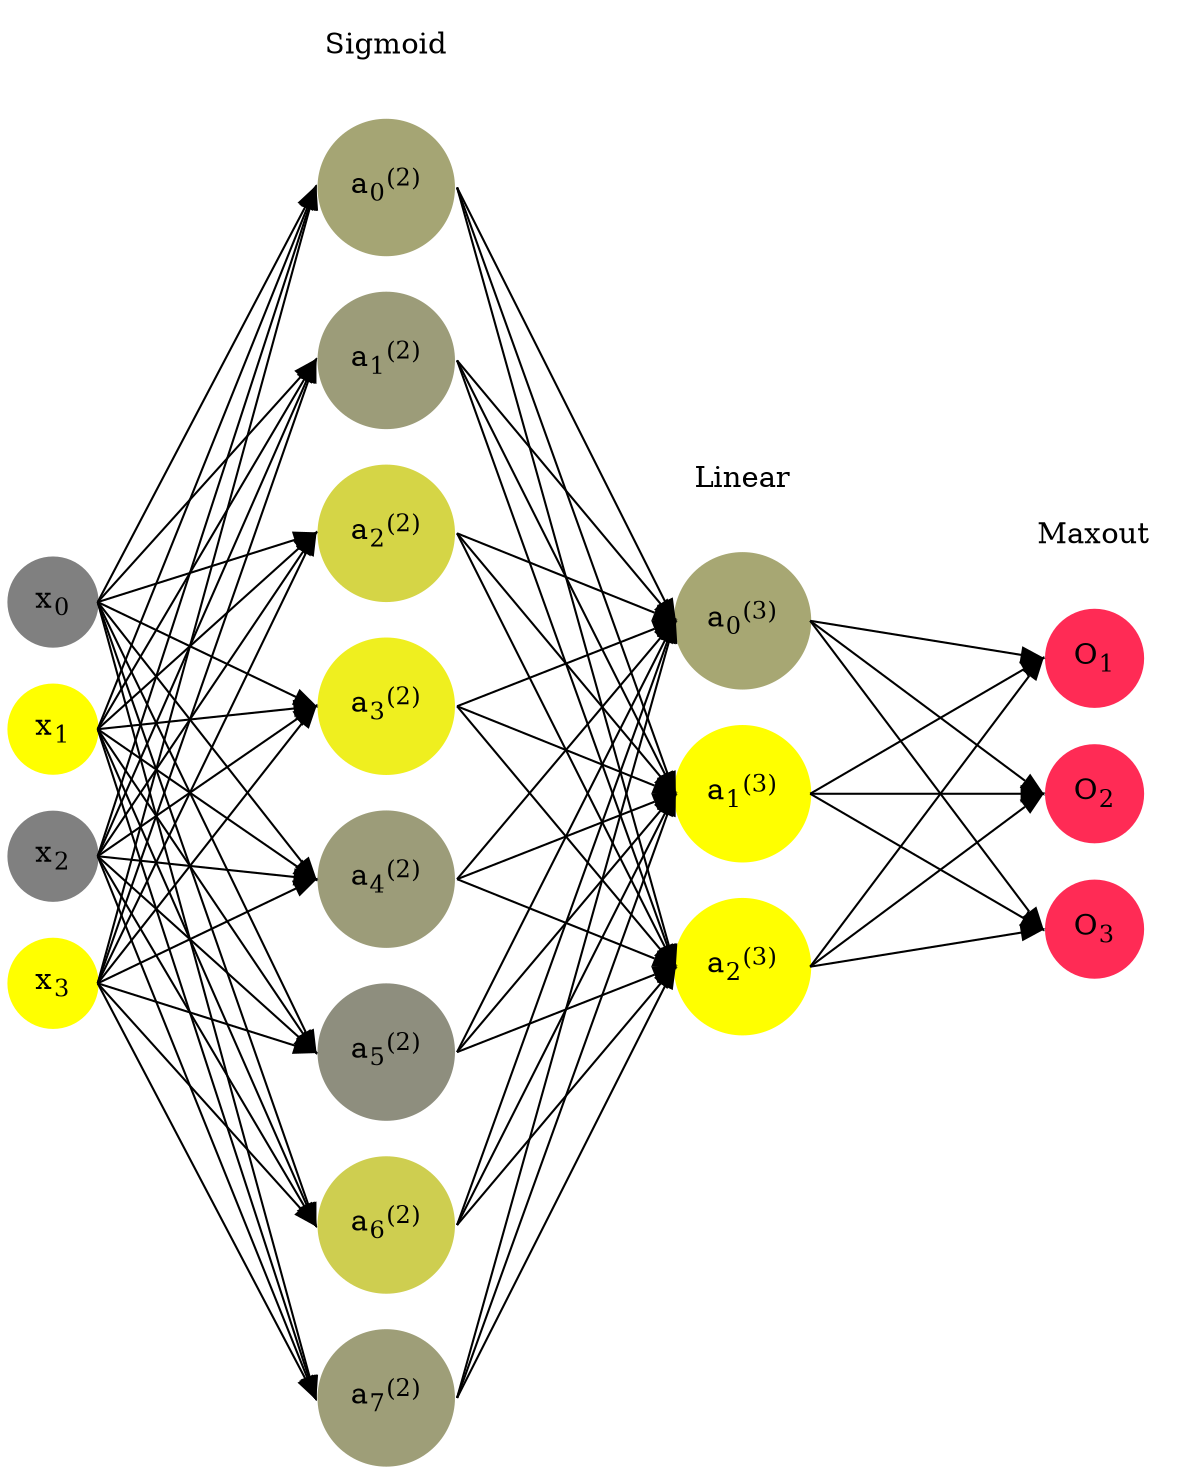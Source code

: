 digraph G {
	rankdir = LR;
	splines=false;
	edge[style=invis];
	ranksep= 1.4;
	{
	node [shape=circle, color="0.1667, 0.0, 0.5", style=filled, fillcolor="0.1667, 0.0, 0.5"];
	x0 [label=<x<sub>0</sub>>];
	}
	{
	node [shape=circle, color="0.1667, 1.0, 1.0", style=filled, fillcolor="0.1667, 1.0, 1.0"];
	x1 [label=<x<sub>1</sub>>];
	}
	{
	node [shape=circle, color="0.1667, 0.0, 0.5", style=filled, fillcolor="0.1667, 0.0, 0.5"];
	x2 [label=<x<sub>2</sub>>];
	}
	{
	node [shape=circle, color="0.1667, 1.0, 1.0", style=filled, fillcolor="0.1667, 1.0, 1.0"];
	x3 [label=<x<sub>3</sub>>];
	}
	{
	node [shape=circle, color="0.1667, 0.296223, 0.648112", style=filled, fillcolor="0.1667, 0.296223, 0.648112"];
	a02 [label=<a<sub>0</sub><sup>(2)</sup>>];
	}
	{
	node [shape=circle, color="0.1667, 0.225616, 0.612808", style=filled, fillcolor="0.1667, 0.225616, 0.612808"];
	a12 [label=<a<sub>1</sub><sup>(2)</sup>>];
	}
	{
	node [shape=circle, color="0.1667, 0.668714, 0.834357", style=filled, fillcolor="0.1667, 0.668714, 0.834357"];
	a22 [label=<a<sub>2</sub><sup>(2)</sup>>];
	}
	{
	node [shape=circle, color="0.1667, 0.869284, 0.934642", style=filled, fillcolor="0.1667, 0.869284, 0.934642"];
	a32 [label=<a<sub>3</sub><sup>(2)</sup>>];
	}
	{
	node [shape=circle, color="0.1667, 0.225350, 0.612675", style=filled, fillcolor="0.1667, 0.225350, 0.612675"];
	a42 [label=<a<sub>4</sub><sup>(2)</sup>>];
	}
	{
	node [shape=circle, color="0.1667, 0.112009, 0.556004", style=filled, fillcolor="0.1667, 0.112009, 0.556004"];
	a52 [label=<a<sub>5</sub><sup>(2)</sup>>];
	}
	{
	node [shape=circle, color="0.1667, 0.611087, 0.805543", style=filled, fillcolor="0.1667, 0.611087, 0.805543"];
	a62 [label=<a<sub>6</sub><sup>(2)</sup>>];
	}
	{
	node [shape=circle, color="0.1667, 0.240758, 0.620379", style=filled, fillcolor="0.1667, 0.240758, 0.620379"];
	a72 [label=<a<sub>7</sub><sup>(2)</sup>>];
	}
	{
	node [shape=circle, color="0.1667, 0.309002, 0.654501", style=filled, fillcolor="0.1667, 0.309002, 0.654501"];
	a03 [label=<a<sub>0</sub><sup>(3)</sup>>];
	}
	{
	node [shape=circle, color="0.1667, 1.209033, 1.104516", style=filled, fillcolor="0.1667, 1.209033, 1.104516"];
	a13 [label=<a<sub>1</sub><sup>(3)</sup>>];
	}
	{
	node [shape=circle, color="0.1667, 2.369341, 1.684670", style=filled, fillcolor="0.1667, 2.369341, 1.684670"];
	a23 [label=<a<sub>2</sub><sup>(3)</sup>>];
	}
	{
	node [shape=circle, color="0.9667, 0.83, 1.0", style=filled, fillcolor="0.9667, 0.83, 1.0"];
	O1 [label=<O<sub>1</sub>>];
	}
	{
	node [shape=circle, color="0.9667, 0.83, 1.0", style=filled, fillcolor="0.9667, 0.83, 1.0"];
	O2 [label=<O<sub>2</sub>>];
	}
	{
	node [shape=circle, color="0.9667, 0.83, 1.0", style=filled, fillcolor="0.9667, 0.83, 1.0"];
	O3 [label=<O<sub>3</sub>>];
	}
	{
	rank=same;
	x0->x1->x2->x3;
	}
	{
	rank=same;
	a02->a12->a22->a32->a42->a52->a62->a72;
	}
	{
	rank=same;
	a03->a13->a23;
	}
	{
	rank=same;
	O1->O2->O3;
	}
	l1 [shape=plaintext,label="Sigmoid"];
	l1->a02;
	{rank=same; l1;a02};
	l2 [shape=plaintext,label="Linear"];
	l2->a03;
	{rank=same; l2;a03};
	l3 [shape=plaintext,label="Maxout"];
	l3->O1;
	{rank=same; l3;O1};
edge[style=solid, tailport=e, headport=w];
	{x0;x1;x2;x3} -> {a02;a12;a22;a32;a42;a52;a62;a72};
	{a02;a12;a22;a32;a42;a52;a62;a72} -> {a03;a13;a23};
	{a03;a13;a23} -> {O1,O2,O3};
}